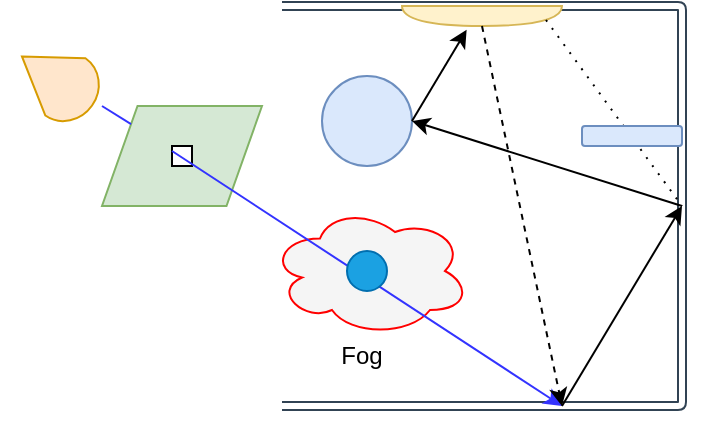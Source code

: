 <mxfile version="13.4.2" type="device"><diagram id="fLEODkLS73IXqByaidaQ" name="Page-1"><mxGraphModel dx="446" dy="626" grid="1" gridSize="10" guides="1" tooltips="1" connect="1" arrows="1" fold="1" page="1" pageScale="1" pageWidth="827" pageHeight="1169" math="0" shadow="0"><root><mxCell id="0"/><mxCell id="1" parent="0"/><mxCell id="aRYnZtg0nxZNn7wF0fZv-4" value="" style="shape=parallelogram;perimeter=parallelogramPerimeter;whiteSpace=wrap;html=1;size=0.222;rotation=-180;fillColor=#d5e8d4;strokeColor=#82b366;" parent="1" vertex="1"><mxGeometry x="230" y="570" width="80" height="50" as="geometry"/></mxCell><mxCell id="aRYnZtg0nxZNn7wF0fZv-1" value="" style="shape=link;html=1;fillColor=#a0522d;strokeColor=#314354;" parent="1" edge="1"><mxGeometry width="100" relative="1" as="geometry"><mxPoint x="320" y="720" as="sourcePoint"/><mxPoint x="320" y="520" as="targetPoint"/><Array as="points"><mxPoint x="520" y="720"/><mxPoint x="520" y="520"/></Array></mxGeometry></mxCell><mxCell id="aRYnZtg0nxZNn7wF0fZv-5" value="" style="verticalLabelPosition=bottom;verticalAlign=top;html=1;shape=mxgraph.basic.rect;fillColor2=none;strokeWidth=1;size=20;indent=5;" parent="1" vertex="1"><mxGeometry x="265" y="590" width="10" height="10" as="geometry"/></mxCell><mxCell id="aRYnZtg0nxZNn7wF0fZv-7" value="" style="ellipse;shape=cloud;whiteSpace=wrap;html=1;fillColor=#f5f5f5;fontColor=#333333;strokeColor=#FF0000;" parent="1" vertex="1"><mxGeometry x="314" y="620" width="100" height="65" as="geometry"/></mxCell><mxCell id="aRYnZtg0nxZNn7wF0fZv-8" value="" style="ellipse;whiteSpace=wrap;html=1;aspect=fixed;fillColor=#dae8fc;strokeColor=#6c8ebf;" parent="1" vertex="1"><mxGeometry x="340" y="555" width="45" height="45" as="geometry"/></mxCell><mxCell id="aRYnZtg0nxZNn7wF0fZv-9" value="" style="shape=or;whiteSpace=wrap;html=1;rotation=90;fillColor=#fff2cc;strokeColor=#d6b656;" parent="1" vertex="1"><mxGeometry x="415" y="485" width="10" height="80" as="geometry"/></mxCell><mxCell id="aRYnZtg0nxZNn7wF0fZv-10" value="" style="endArrow=classic;html=1;exitX=0;exitY=0.25;exitDx=0;exitDy=0;fillColor=#e51400;strokeColor=#3333FF;" parent="1" source="aRYnZtg0nxZNn7wF0fZv-5" edge="1"><mxGeometry width="50" height="50" relative="1" as="geometry"><mxPoint x="230" y="570" as="sourcePoint"/><mxPoint x="460" y="720" as="targetPoint"/></mxGeometry></mxCell><mxCell id="aRYnZtg0nxZNn7wF0fZv-11" value="" style="endArrow=classic;html=1;" parent="1" edge="1"><mxGeometry width="50" height="50" relative="1" as="geometry"><mxPoint x="460" y="720" as="sourcePoint"/><mxPoint x="520" y="620" as="targetPoint"/></mxGeometry></mxCell><mxCell id="aRYnZtg0nxZNn7wF0fZv-12" value="" style="endArrow=classic;html=1;entryX=1;entryY=0.5;entryDx=0;entryDy=0;" parent="1" target="aRYnZtg0nxZNn7wF0fZv-8" edge="1"><mxGeometry width="50" height="50" relative="1" as="geometry"><mxPoint x="520" y="620" as="sourcePoint"/><mxPoint x="560" y="580" as="targetPoint"/></mxGeometry></mxCell><mxCell id="aRYnZtg0nxZNn7wF0fZv-13" value="" style="endArrow=classic;html=1;exitX=1;exitY=0.5;exitDx=0;exitDy=0;exitPerimeter=0;dashed=1;" parent="1" source="aRYnZtg0nxZNn7wF0fZv-9" edge="1"><mxGeometry width="50" height="50" relative="1" as="geometry"><mxPoint x="510" y="630" as="sourcePoint"/><mxPoint x="460" y="720" as="targetPoint"/></mxGeometry></mxCell><mxCell id="aRYnZtg0nxZNn7wF0fZv-14" value="" style="endArrow=none;html=1;dashed=1;exitX=0.7;exitY=0.1;exitDx=0;exitDy=0;exitPerimeter=0;endFill=0;dashPattern=1 4;" parent="1" source="aRYnZtg0nxZNn7wF0fZv-9" edge="1"><mxGeometry width="50" height="50" relative="1" as="geometry"><mxPoint x="510" y="630" as="sourcePoint"/><mxPoint x="520" y="620" as="targetPoint"/></mxGeometry></mxCell><mxCell id="aRYnZtg0nxZNn7wF0fZv-20" value="" style="endArrow=classic;html=1;entryX=1.186;entryY=0.596;entryDx=0;entryDy=0;entryPerimeter=0;exitX=1;exitY=0.5;exitDx=0;exitDy=0;" parent="1" source="aRYnZtg0nxZNn7wF0fZv-8" target="aRYnZtg0nxZNn7wF0fZv-9" edge="1"><mxGeometry width="50" height="50" relative="1" as="geometry"><mxPoint x="390" y="580" as="sourcePoint"/><mxPoint x="560" y="580" as="targetPoint"/></mxGeometry></mxCell><mxCell id="aRYnZtg0nxZNn7wF0fZv-21" value="" style="rounded=1;whiteSpace=wrap;html=1;fillColor=#dae8fc;strokeColor=#6c8ebf;" parent="1" vertex="1"><mxGeometry x="470" y="580" width="50" height="10" as="geometry"/></mxCell><mxCell id="1Mo6YbGxneGPP6AUNodm-5" value="" style="endArrow=none;html=1;entryX=1;entryY=1;entryDx=0;entryDy=0;endFill=0;fillColor=#e51400;strokeColor=#3333FF;" parent="1" target="aRYnZtg0nxZNn7wF0fZv-4" edge="1"><mxGeometry width="50" height="50" relative="1" as="geometry"><mxPoint x="230" y="570" as="sourcePoint"/><mxPoint x="245" y="540" as="targetPoint"/></mxGeometry></mxCell><mxCell id="1Mo6YbGxneGPP6AUNodm-7" value="" style="ellipse;whiteSpace=wrap;html=1;aspect=fixed;fillColor=#1ba1e2;strokeColor=#006EAF;fontColor=#ffffff;" parent="1" vertex="1"><mxGeometry x="352.5" y="642.5" width="20" height="20" as="geometry"/></mxCell><mxCell id="V5E9cn3wTpyUBpXY7yiH-1" value="" style="verticalLabelPosition=bottom;verticalAlign=top;html=1;shape=mxgraph.basic.cone2;dx=0.5;dy=0.62;rotation=-55;fillColor=#ffe6cc;strokeColor=#d79b00;" parent="1" vertex="1"><mxGeometry x="190.02" y="536.1" width="34.98" height="42.8" as="geometry"/></mxCell><mxCell id="V5E9cn3wTpyUBpXY7yiH-3" value="Fog" style="text;html=1;strokeColor=none;fillColor=none;align=center;verticalAlign=middle;whiteSpace=wrap;rounded=0;" parent="1" vertex="1"><mxGeometry x="340" y="685" width="40" height="20" as="geometry"/></mxCell></root></mxGraphModel></diagram></mxfile>